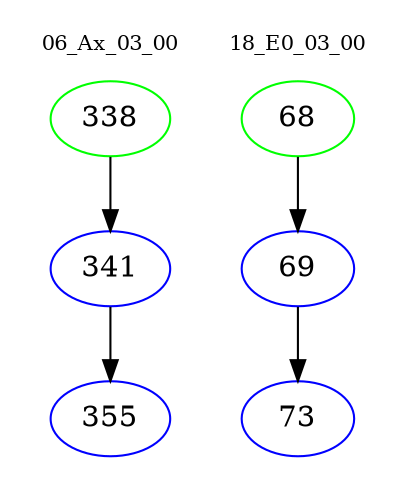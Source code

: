 digraph{
subgraph cluster_0 {
color = white
label = "06_Ax_03_00";
fontsize=10;
T0_338 [label="338", color="green"]
T0_338 -> T0_341 [color="black"]
T0_341 [label="341", color="blue"]
T0_341 -> T0_355 [color="black"]
T0_355 [label="355", color="blue"]
}
subgraph cluster_1 {
color = white
label = "18_E0_03_00";
fontsize=10;
T1_68 [label="68", color="green"]
T1_68 -> T1_69 [color="black"]
T1_69 [label="69", color="blue"]
T1_69 -> T1_73 [color="black"]
T1_73 [label="73", color="blue"]
}
}

